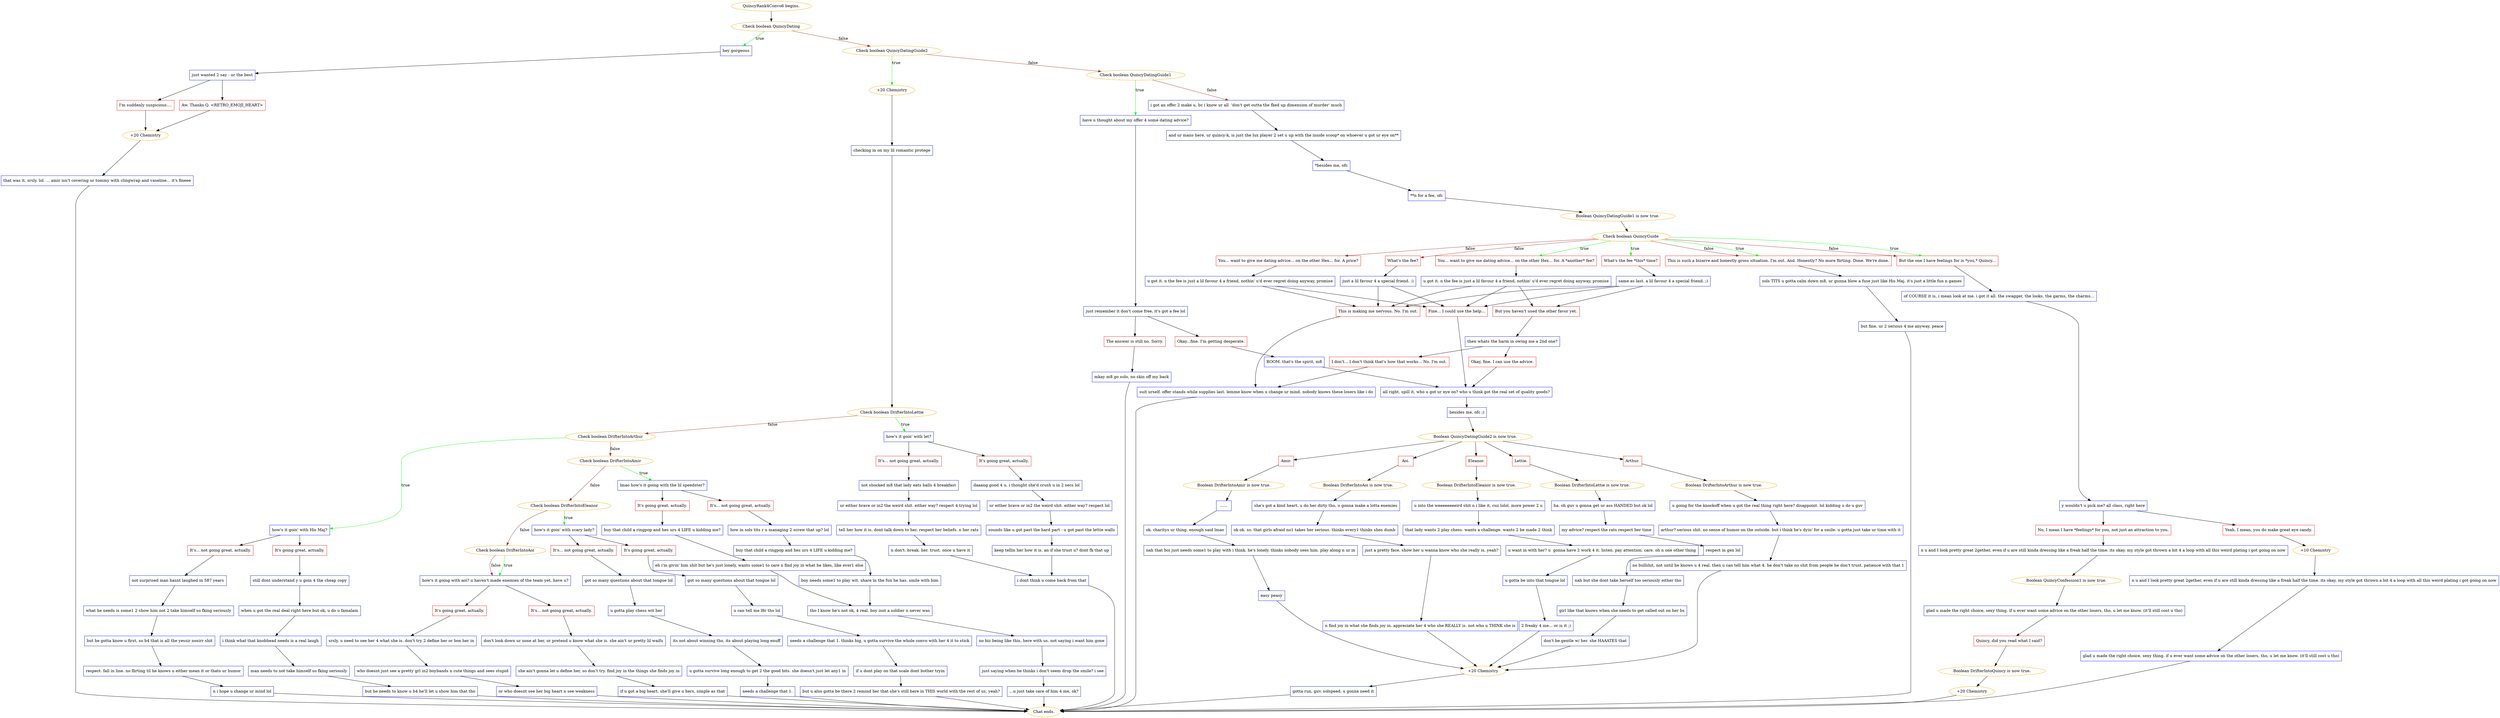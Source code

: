 digraph {
	"QuincyRank4Convo6 begins." [color=orange];
		"QuincyRank4Convo6 begins." -> j3584470309;
	j3584470309 [label="Check boolean QuincyDating",color=orange];
		j3584470309 -> j164723319 [label=true,color=green];
		j3584470309 -> j3491569830 [label=false,color=brown];
	j164723319 [label="hey gorgeous",shape=box,color=blue];
		j164723319 -> j1366799978;
	j3491569830 [label="Check boolean QuincyDatingGuide2",color=orange];
		j3491569830 -> j25640114 [label=true,color=green];
		j3491569830 -> j2786259275 [label=false,color=brown];
	j1366799978 [label="just wanted 2 say - ur the best",shape=box,color=blue];
		j1366799978 -> j4250332220;
		j1366799978 -> j23360585;
	j25640114 [label="+20 Chemistry",color=orange];
		j25640114 -> j2313158607;
	j2786259275 [label="Check boolean QuincyDatingGuide1",color=orange];
		j2786259275 -> j2584048214 [label=true,color=green];
		j2786259275 -> j3055072073 [label=false,color=brown];
	j4250332220 [label="I'm suddenly suspicious....",shape=box,color=red];
		j4250332220 -> j1293302645;
	j23360585 [label="Aw. Thanks Q. <RETRO_EMOJI_HEART>",shape=box,color=red];
		j23360585 -> j1293302645;
	j2313158607 [label="checking in on my lil romantic protege",shape=box,color=blue];
		j2313158607 -> j827990467;
	j2584048214 [label="have u thought about my offer 4 some dating advice?",shape=box,color=blue];
		j2584048214 -> j508197754;
	j3055072073 [label="i got an offer 2 make u, bc i know ur all  'don't get outta the fked up dimension of murder' much",shape=box,color=blue];
		j3055072073 -> j2434747176;
	j1293302645 [label="+20 Chemistry",color=orange];
		j1293302645 -> j539328664;
	j827990467 [label="Check boolean DrifterIntoLettie",color=orange];
		j827990467 -> j2296174849 [label=true,color=green];
		j827990467 -> j3407252241 [label=false,color=brown];
	j508197754 [label="just remember it don't come free, it's got a fee lol",shape=box,color=blue];
		j508197754 -> j964775450;
		j508197754 -> j1674180715;
	j2434747176 [label="and ur mans here, ur quincy-k, is just the lux player 2 set u up with the inside scoop* on whoever u got ur eye on**",shape=box,color=blue];
		j2434747176 -> j2031308909;
	j539328664 [label="that was it, srsly. lol. ... amir isn't covering ur tommy with clingwrap and vaseline... it's fineee",shape=box,color=blue];
		j539328664 -> "Chat ends.";
	j2296174849 [label="how's it goin' with let?",shape=box,color=blue];
		j2296174849 -> j88307722;
		j2296174849 -> j2562234434;
	j3407252241 [label="Check boolean DrifterIntoArthur",color=orange];
		j3407252241 -> j13905670 [label=true,color=green];
		j3407252241 -> j3827004038 [label=false,color=brown];
	j964775450 [label="The answer is still no. Sorry.",shape=box,color=red];
		j964775450 -> j1872995438;
	j1674180715 [label="Okay...fine. I'm getting desperate.",shape=box,color=red];
		j1674180715 -> j1518592645;
	j2031308909 [label="*besides me, ofc",shape=box,color=blue];
		j2031308909 -> j3236710978;
	"Chat ends." [color=orange];
	j88307722 [label="It's going great, actually.",shape=box,color=red];
		j88307722 -> j2883396009;
	j2562234434 [label="It's... not going great, actually.",shape=box,color=red];
		j2562234434 -> j1345173801;
	j13905670 [label="how's it goin' with His Maj?",shape=box,color=blue];
		j13905670 -> j2416558444;
		j13905670 -> j1271135150;
	j3827004038 [label="Check boolean DrifterIntoAmir",color=orange];
		j3827004038 -> j2326212084 [label=true,color=green];
		j3827004038 -> j973123829 [label=false,color=brown];
	j1872995438 [label="mkay m8 go solo, no skin off my back",shape=box,color=blue];
		j1872995438 -> "Chat ends.";
	j1518592645 [label="BOOM. that's the spirit, m8",shape=box,color=blue];
		j1518592645 -> j1261722702;
	j3236710978 [label="**n for a fee, ofc",shape=box,color=blue];
		j3236710978 -> j134635863;
	j2883396009 [label="daaang good 4 u. i thought she'd crush u in 2 secs lol",shape=box,color=blue];
		j2883396009 -> j4033431950;
	j1345173801 [label="not shocked m8 that lady eats balls 4 breakfast",shape=box,color=blue];
		j1345173801 -> j780889341;
	j2416558444 [label="It's going great, actually.",shape=box,color=red];
		j2416558444 -> j558125655;
	j1271135150 [label="It's... not going great, actually.",shape=box,color=red];
		j1271135150 -> j934165259;
	j2326212084 [label="lmao how's it going with the lil speedster?",shape=box,color=blue];
		j2326212084 -> j1054023603;
		j2326212084 -> j1818624796;
	j973123829 [label="Check boolean DrifterIntoEleanor",color=orange];
		j973123829 -> j868520369 [label=true,color=green];
		j973123829 -> j522636645 [label=false,color=brown];
	j1261722702 [label="all right, spill it, who u got ur eye on? who u think got the real set of quality goods?",shape=box,color=blue];
		j1261722702 -> j1411471147;
	j134635863 [label="Boolean QuincyDatingGuide1 is now true.",color=orange];
		j134635863 -> j1294377651;
	j4033431950 [label="ur either brave or in2 the weird shit. either way? respect lol",shape=box,color=blue];
		j4033431950 -> j2327980977;
	j780889341 [label="ur either brave or in2 the weird shit. either way? respect 4 trying lol",shape=box,color=blue];
		j780889341 -> j1039715232;
	j558125655 [label="still dont understand y u goin 4 the cheap copy",shape=box,color=blue];
		j558125655 -> j3069027097;
	j934165259 [label="not surprised man hasnt laughed in 587 years",shape=box,color=blue];
		j934165259 -> j2833401885;
	j1054023603 [label="It's going great, actually.",shape=box,color=red];
		j1054023603 -> j3954277041;
	j1818624796 [label="It's... not going great, actually.",shape=box,color=red];
		j1818624796 -> j1254950102;
	j868520369 [label="how's it goin' with scary lady?",shape=box,color=blue];
		j868520369 -> j3526839843;
		j868520369 -> j3016969519;
	j522636645 [label="Check boolean DrifterIntoAoi",color=orange];
		j522636645 -> j2479158061 [label=true,color=green];
		j522636645 -> j2479158061 [label=false,color=brown];
	j1411471147 [label="besides me, ofc ;)",shape=box,color=blue];
		j1411471147 -> j2183745581;
	j1294377651 [label="Check boolean QuincyGuide",color=orange];
		j1294377651 -> j4249796516 [label=true,color=green];
		j1294377651 -> j3501667814 [label=true,color=green];
		j1294377651 -> j1981857582 [label=true,color=green];
		j1294377651 -> j3648431355 [label=true,color=green];
		j1294377651 -> j2582657428 [label=false,color=brown];
		j1294377651 -> j2805759125 [label=false,color=brown];
		j1294377651 -> j1981857582 [label=false,color=brown];
		j1294377651 -> j3648431355 [label=false,color=brown];
	j2327980977 [label="sounds like u got past the hard part - u got past the lettie walls",shape=box,color=blue];
		j2327980977 -> j440366091;
	j1039715232 [label="tell her how it is. dont talk down to her. respect her beliefs. n her rats",shape=box,color=blue];
		j1039715232 -> j1378343015;
	j3069027097 [label="when u got the real deal right here but ok, u do u famalam",shape=box,color=blue];
		j3069027097 -> j750529034;
	j2833401885 [label="what he needs is some1 2 show him not 2 take himself so fking seriously",shape=box,color=blue];
		j2833401885 -> j1948941371;
	j3954277041 [label="buy that child a ringpop and hes urs 4 LIFE u kidding me?",shape=box,color=blue];
		j3954277041 -> j1754727242;
	j1254950102 [label="how in sols tits r u managing 2 screw that up? lol",shape=box,color=blue];
		j1254950102 -> j3132803888;
	j3526839843 [label="It's going great, actually.",shape=box,color=red];
		j3526839843 -> j947904951;
	j3016969519 [label="It's... not going great, actually.",shape=box,color=red];
		j3016969519 -> j3219864205;
	j2479158061 [label="how's it going with aoi? u haven't made enemies of the team yet, have u?",shape=box,color=blue];
		j2479158061 -> j2274301345;
		j2479158061 -> j3440483571;
	j2183745581 [label="Boolean QuincyDatingGuide2 is now true.",color=orange];
		j2183745581 -> j4122936404;
		j2183745581 -> j1115298288;
		j2183745581 -> j1056553133;
		j2183745581 -> j3673777058;
		j2183745581 -> j3255250626;
	j4249796516 [label="You... want to give me dating advice... on the other Hex... for. A *another* fee?",shape=box,color=red];
		j4249796516 -> j4158812531;
	j3501667814 [label="What's the fee *this* time?",shape=box,color=red];
		j3501667814 -> j3187408227;
	j1981857582 [label="This is such a bizarre and honestly gross situation. I'm out. And. Honestly? No more flirting. Done. We're done.",shape=box,color=red];
		j1981857582 -> j3587159200;
	j3648431355 [label="But the one I have feelings for is *you,* Quincy...",shape=box,color=red];
		j3648431355 -> j1060109482;
	j2582657428 [label="What's the fee?",shape=box,color=red];
		j2582657428 -> j173081709;
	j2805759125 [label="You... want to give me dating advice... on the other Hex... for. A price?",shape=box,color=red];
		j2805759125 -> j3594605030;
	j440366091 [label="keep tellin her how it is. an if she trust u? dont fk that up",shape=box,color=blue];
		j440366091 -> j3536837248;
	j1378343015 [label="n don't. break. her. trust. once u have it",shape=box,color=blue];
		j1378343015 -> j3536837248;
	j750529034 [label="i think what that knobhead needs is a real laugh",shape=box,color=blue];
		j750529034 -> j1406831986;
	j1948941371 [label="but he gotta know u first, so b4 that is all the yessir nosirr shit",shape=box,color=blue];
		j1948941371 -> j4139718988;
	j1754727242 [label="eh i'm givin' him shit but he's just lonely, wants some1 to care n find joy in what he likes, like ever1 else",shape=box,color=blue];
		j1754727242 -> j1778386754;
	j3132803888 [label="buy that child a ringpop and hes urs 4 LIFE u kidding me?",shape=box,color=blue];
		j3132803888 -> j1567104937;
	j947904951 [label="got so many questions about that tongue lol",shape=box,color=blue];
		j947904951 -> j796804506;
	j3219864205 [label="got so many questions about that tongue lol",shape=box,color=blue];
		j3219864205 -> j143621966;
	j2274301345 [label="It's going great, actually.",shape=box,color=red];
		j2274301345 -> j2200413097;
	j3440483571 [label="It's... not going great, actually.",shape=box,color=red];
		j3440483571 -> j3603890660;
	j4122936404 [label="Lettie.",shape=box,color=red];
		j4122936404 -> j862879674;
	j1115298288 [label="Arthur.",shape=box,color=red];
		j1115298288 -> j2077795935;
	j1056553133 [label="Amir.",shape=box,color=red];
		j1056553133 -> j1641720615;
	j3673777058 [label="Eleanor.",shape=box,color=red];
		j3673777058 -> j853159936;
	j3255250626 [label="Aoi.",shape=box,color=red];
		j3255250626 -> j1693209509;
	j4158812531 [label="u got it. n the fee is just a lil favour 4 a friend, nothin' u'd ever regret doing anyway, promise",shape=box,color=blue];
		j4158812531 -> j1939119769;
		j4158812531 -> j2534449231;
		j4158812531 -> j171968088;
	j3187408227 [label="same as last. a lil favour 4 a special friend. ;)",shape=box,color=blue];
		j3187408227 -> j1939119769;
		j3187408227 -> j2534449231;
		j3187408227 -> j171968088;
	j3587159200 [label="sols TITS u gotta calm down m8, ur gunna blow a fuse just like His Maj. it's just a little fun n games",shape=box,color=blue];
		j3587159200 -> j1604693011;
	j1060109482 [label="of COURSE it is, i mean look at me. i got it all. the swagger, the looks, the garms, the charms...",shape=box,color=blue];
		j1060109482 -> j2360933244;
	j173081709 [label="just a lil favour 4 a special friend. ;)",shape=box,color=blue];
		j173081709 -> j2534449231;
		j173081709 -> j171968088;
	j3594605030 [label="u got it. n the fee is just a lil favour 4 a friend, nothin' u'd ever regret doing anyway, promise",shape=box,color=blue];
		j3594605030 -> j2534449231;
		j3594605030 -> j171968088;
	j3536837248 [label="i dont think u come back from that",shape=box,color=blue];
		j3536837248 -> "Chat ends.";
	j1406831986 [label="man needs to not take himself so fking seriously",shape=box,color=blue];
		j1406831986 -> j118307567;
	j4139718988 [label="respect. fall in line. no flirting til he knows u either mean it or thats ur humor",shape=box,color=blue];
		j4139718988 -> j3146356596;
	j1778386754 [label="tho I know he's not ok, 4 real. boy isnt a soldier n never was",shape=box,color=blue];
		j1778386754 -> j2365983464;
	j1567104937 [label="boy needs some1 to play wit. share in the fun he has. smile with him",shape=box,color=blue];
		j1567104937 -> j1778386754;
	j796804506 [label="u can tell me l8r tho lol",shape=box,color=blue];
		j796804506 -> j2344247735;
	j143621966 [label="u gotta play chess wit her",shape=box,color=blue];
		j143621966 -> j3817041720;
	j2200413097 [label="srsly, u need to see her 4 what she is. don't try 2 define her or box her in",shape=box,color=blue];
		j2200413097 -> j3617788374;
	j3603890660 [label="don't look down ur nose at her, or pretend u know what she is. she ain't ur pretty lil waifu",shape=box,color=blue];
		j3603890660 -> j4016736178;
	j862879674 [label="Boolean DrifterIntoLettie is now true.",color=orange];
		j862879674 -> j893434572;
	j2077795935 [label="Boolean DrifterIntoArthur is now true.",color=orange];
		j2077795935 -> j2179966410;
	j1641720615 [label="Boolean DrifterIntoAmir is now true.",color=orange];
		j1641720615 -> j2150686165;
	j853159936 [label="Boolean DrifterIntoEleanor is now true.",color=orange];
		j853159936 -> j3832258468;
	j1693209509 [label="Boolean DrifterIntoAoi is now true.",color=orange];
		j1693209509 -> j1532379391;
	j1939119769 [label="But you haven't used the other favor yet.",shape=box,color=red];
		j1939119769 -> j542423252;
	j2534449231 [label="This is making me nervous. No. I'm out.",shape=box,color=red];
		j2534449231 -> j3567558333;
	j171968088 [label="Fine... I could use the help...",shape=box,color=red];
		j171968088 -> j1261722702;
	j1604693011 [label="but fine, ur 2 serious 4 me anyway. peace",shape=box,color=blue];
		j1604693011 -> "Chat ends.";
	j2360933244 [label="y wouldn't u pick me? all class, right here",shape=box,color=blue];
		j2360933244 -> j1761597067;
		j2360933244 -> j3101028156;
	j118307567 [label="but he needs to know u b4 he'll let u show him that tho",shape=box,color=blue];
		j118307567 -> "Chat ends.";
	j3146356596 [label="n i hope u change ur mind lol",shape=box,color=blue];
		j3146356596 -> "Chat ends.";
	j2365983464 [label="no biz being like this, here with us. not saying i want him gone",shape=box,color=blue];
		j2365983464 -> j760186618;
	j2344247735 [label="needs a challenge that 1. thinks big, u gotta survive the whole convo with her 4 it to stick",shape=box,color=blue];
		j2344247735 -> j853766197;
	j3817041720 [label="its not about winning tho, its about playing long enuff",shape=box,color=blue];
		j3817041720 -> j754895059;
	j3617788374 [label="who doesnt just see a pretty grl in2 boybands n cute things and sees stupid",shape=box,color=blue];
		j3617788374 -> j3469066815;
	j4016736178 [label="she ain't gonna let u define her, so don't try. find joy in the things she finds joy in",shape=box,color=blue];
		j4016736178 -> j3528379637;
	j893434572 [label="ha. oh guv u gonna get ur ass HANDED but ok lol",shape=box,color=blue];
		j893434572 -> j644764409;
	j2179966410 [label="u going for the knockoff when u got the real thing right here? disappoint. lol kidding u do u guv",shape=box,color=blue];
		j2179966410 -> j3550825313;
	j2150686165 [label="......",shape=box,color=blue];
		j2150686165 -> j1590908616;
	j3832258468 [label="u into the weeeeeeeeird shit n i like it, cuz lolol. more power 2 u",shape=box,color=blue];
		j3832258468 -> j2739838952;
	j1532379391 [label="she's got a kind heart. u do her dirty tho, u gonna make a lotta enemies",shape=box,color=blue];
		j1532379391 -> j2532774504;
	j542423252 [label="then whats the harm in owing me a 2nd one?",shape=box,color=blue];
		j542423252 -> j1505698816;
		j542423252 -> j2107967382;
	j3567558333 [label="suit urself. offer stands while supplies last. lemme know when u change ur mind. nobody knows these losers like i do",shape=box,color=blue];
		j3567558333 -> "Chat ends.";
	j1761597067 [label="No, I mean I have *feelings* for you, not just an attraction to you.",shape=box,color=red];
		j1761597067 -> j3230022942;
	j3101028156 [label="Yeah. I mean, you do make great eye candy.",shape=box,color=red];
		j3101028156 -> j1843556832;
	j760186618 [label="just saying when he thinks i don't seem drop the smile? i see",shape=box,color=blue];
		j760186618 -> j255384676;
	j853766197 [label="if u dont play on that scale dont bother tryin",shape=box,color=blue];
		j853766197 -> j1096233228;
	j754895059 [label="u gotta survive long enough to get 2 the good bits. she doesn't just let any1 in",shape=box,color=blue];
		j754895059 -> j2470604146;
	j3469066815 [label="or who doesnt see her big heart n see weakness",shape=box,color=blue];
		j3469066815 -> "Chat ends.";
	j3528379637 [label="if u got a big heart, she'll give u hers, simple as that",shape=box,color=blue];
		j3528379637 -> "Chat ends.";
	j644764409 [label="my advice? respect the rats respect her time",shape=box,color=blue];
		j644764409 -> j2112008913;
	j3550825313 [label="arthur? serious shit. no sense of humor on the outside. but i think he's dyin' for a smile. u gotta just take ur time with it",shape=box,color=blue];
		j3550825313 -> j2855530226;
	j1590908616 [label="ok. charitys ur thing. enough said lmao",shape=box,color=blue];
		j1590908616 -> j2708454876;
	j2739838952 [label="that lady wants 2 play chess. wants a challenge. wants 2 be made 2 think",shape=box,color=blue];
		j2739838952 -> j2032383097;
	j2532774504 [label="ok ok. so. that girls afraid no1 takes her serious. thinks every1 thinks shes dumb",shape=box,color=blue];
		j2532774504 -> j589531115;
	j1505698816 [label="I don't... I don't think that's how that works... No. I'm out.",shape=box,color=red];
		j1505698816 -> j3567558333;
	j2107967382 [label="Okay, fine. I can use the advice.",shape=box,color=red];
		j2107967382 -> j1261722702;
	j3230022942 [label="n u and I look pretty great 2gether, even if u are still kinda dressing like a freak half the time. its okay. my style got thrown a bit 4 a loop with all this weird plating i got going on now",shape=box,color=blue];
		j3230022942 -> j1760023865;
	j1843556832 [label="+10 Chemistry",color=orange];
		j1843556832 -> j1311063885;
	j255384676 [label="...u just take care of him 4 me, ok?",shape=box,color=blue];
		j255384676 -> "Chat ends.";
	j1096233228 [label="but u also gotta be there 2 remind her that she's still here in THIS world with the rest of us, yeah?",shape=box,color=blue];
		j1096233228 -> "Chat ends.";
	j2470604146 [label="needs a challenge that 1.",shape=box,color=blue];
		j2470604146 -> "Chat ends.";
	j2112008913 [label="respect in gen lol",shape=box,color=blue];
		j2112008913 -> j934741263;
	j2855530226 [label="no bullshit, not until he knows u 4 real. then u can tell him what 4. he don't take no shit from people he don't trust. patience with that 1",shape=box,color=blue];
		j2855530226 -> j669413719;
	j2708454876 [label="nah that boi just needs some1 to play with i think. he's lonely. thinks nobody sees him. play along n ur in",shape=box,color=blue];
		j2708454876 -> j2207674400;
	j2032383097 [label="u want in with her? u  gonna have 2 work 4 it. listen. pay attention. care. oh n one other thing",shape=box,color=blue];
		j2032383097 -> j1375474218;
	j589531115 [label="just a pretty face. show her u wanna know who she really is, yeah?",shape=box,color=blue];
		j589531115 -> j3788326113;
	j1760023865 [label="Boolean QuincyConfession1 is now true.",color=orange];
		j1760023865 -> j3887317725;
	j1311063885 [label="n u and I look pretty great 2gether, even if u are still kinda dressing like a freak half the time. its okay. my style got thrown a bit 4 a loop with all this weird plating i got going on now",shape=box,color=blue];
		j1311063885 -> j50919776;
	j934741263 [label="nah but she dont take herself too seriously either tho",shape=box,color=blue];
		j934741263 -> j1591990523;
	j669413719 [label="+20 Chemistry",color=orange];
		j669413719 -> j2741176501;
	j2207674400 [label="easy peasy",shape=box,color=blue];
		j2207674400 -> j669413719;
	j1375474218 [label="u gotta be into that tongue lol",shape=box,color=blue];
		j1375474218 -> j1813088090;
	j3788326113 [label="n find joy in what she finds joy in. appreciate her 4 who she REALLY is. not who u THINK she is",shape=box,color=blue];
		j3788326113 -> j669413719;
	j3887317725 [label="glad u made the right choice, sexy thing. if u ever want some advice on the other losers, tho, u let me know. (it'll still cost u tho)",shape=box,color=blue];
		j3887317725 -> j3178871822;
	j50919776 [label="glad u made the right choice, sexy thing. if u ever want some advice on the other losers, tho, u let me know. (it'll still cost u tho)",shape=box,color=blue];
		j50919776 -> "Chat ends.";
	j1591990523 [label="girl like that knows when she needs to get called out on her bs",shape=box,color=blue];
		j1591990523 -> j3187111513;
	j2741176501 [label="gotta run, guv. solspeed. u gonna need it",shape=box,color=blue];
		j2741176501 -> "Chat ends.";
	j1813088090 [label="2 freaky 4 me... or is it ;)",shape=box,color=blue];
		j1813088090 -> j669413719;
	j3178871822 [label="Quincy, did you read what I said?",shape=box,color=red];
		j3178871822 -> j3495181317;
	j3187111513 [label="don't be gentle w/ her. she HAAATES that",shape=box,color=blue];
		j3187111513 -> j669413719;
	j3495181317 [label="Boolean DrifterIntoQuincy is now true.",color=orange];
		j3495181317 -> j2895199346;
	j2895199346 [label="+20 Chemistry",color=orange];
		j2895199346 -> "Chat ends.";
}